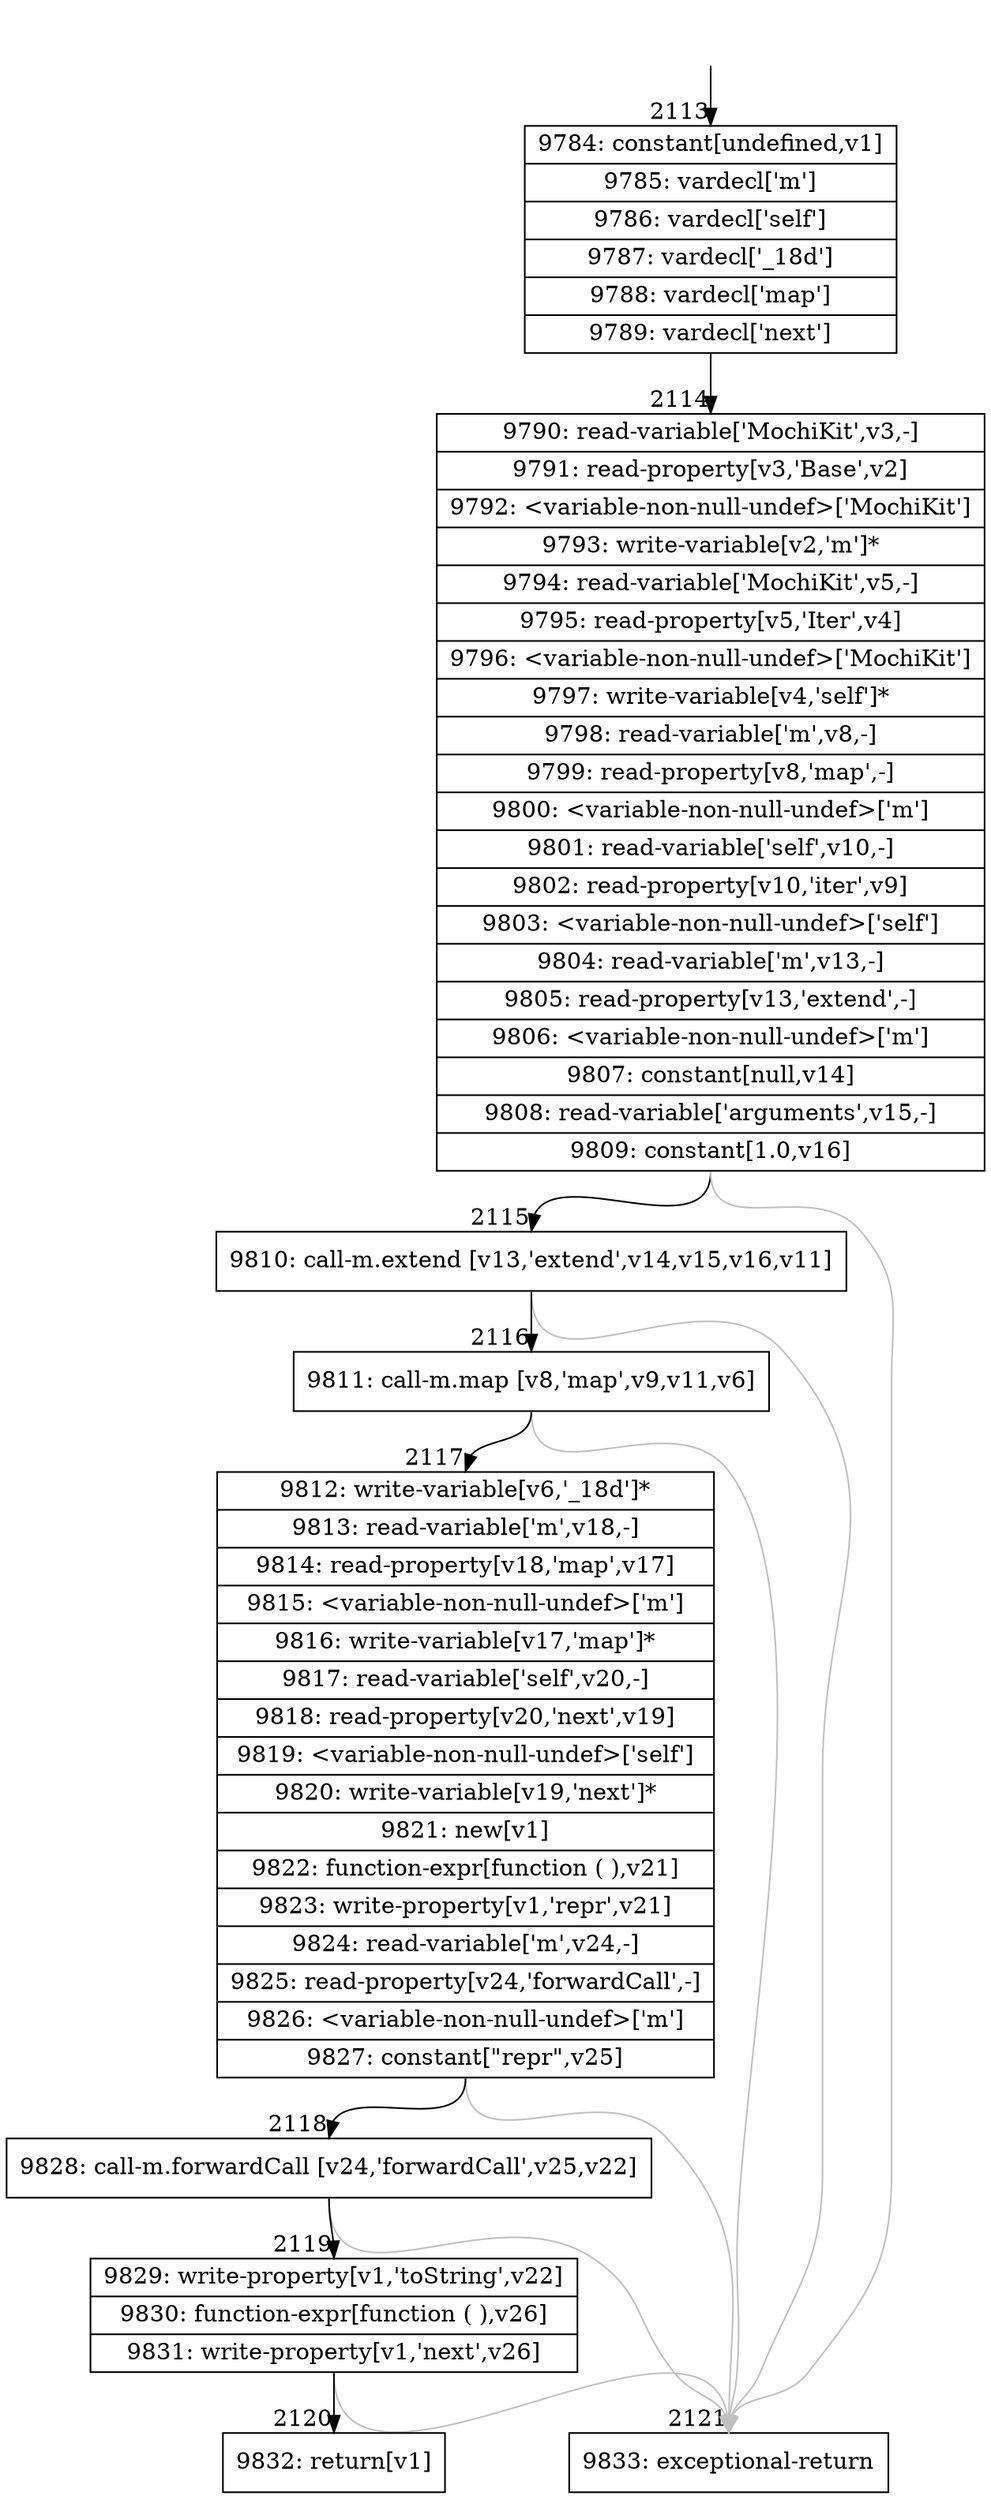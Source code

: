 digraph {
rankdir="TD"
BB_entry155[shape=none,label=""];
BB_entry155 -> BB2113 [tailport=s, headport=n, headlabel="    2113"]
BB2113 [shape=record label="{9784: constant[undefined,v1]|9785: vardecl['m']|9786: vardecl['self']|9787: vardecl['_18d']|9788: vardecl['map']|9789: vardecl['next']}" ] 
BB2113 -> BB2114 [tailport=s, headport=n, headlabel="      2114"]
BB2114 [shape=record label="{9790: read-variable['MochiKit',v3,-]|9791: read-property[v3,'Base',v2]|9792: \<variable-non-null-undef\>['MochiKit']|9793: write-variable[v2,'m']*|9794: read-variable['MochiKit',v5,-]|9795: read-property[v5,'Iter',v4]|9796: \<variable-non-null-undef\>['MochiKit']|9797: write-variable[v4,'self']*|9798: read-variable['m',v8,-]|9799: read-property[v8,'map',-]|9800: \<variable-non-null-undef\>['m']|9801: read-variable['self',v10,-]|9802: read-property[v10,'iter',v9]|9803: \<variable-non-null-undef\>['self']|9804: read-variable['m',v13,-]|9805: read-property[v13,'extend',-]|9806: \<variable-non-null-undef\>['m']|9807: constant[null,v14]|9808: read-variable['arguments',v15,-]|9809: constant[1.0,v16]}" ] 
BB2114 -> BB2115 [tailport=s, headport=n, headlabel="      2115"]
BB2114 -> BB2121 [tailport=s, headport=n, color=gray, headlabel="      2121"]
BB2115 [shape=record label="{9810: call-m.extend [v13,'extend',v14,v15,v16,v11]}" ] 
BB2115 -> BB2116 [tailport=s, headport=n, headlabel="      2116"]
BB2115 -> BB2121 [tailport=s, headport=n, color=gray]
BB2116 [shape=record label="{9811: call-m.map [v8,'map',v9,v11,v6]}" ] 
BB2116 -> BB2117 [tailport=s, headport=n, headlabel="      2117"]
BB2116 -> BB2121 [tailport=s, headport=n, color=gray]
BB2117 [shape=record label="{9812: write-variable[v6,'_18d']*|9813: read-variable['m',v18,-]|9814: read-property[v18,'map',v17]|9815: \<variable-non-null-undef\>['m']|9816: write-variable[v17,'map']*|9817: read-variable['self',v20,-]|9818: read-property[v20,'next',v19]|9819: \<variable-non-null-undef\>['self']|9820: write-variable[v19,'next']*|9821: new[v1]|9822: function-expr[function ( ),v21]|9823: write-property[v1,'repr',v21]|9824: read-variable['m',v24,-]|9825: read-property[v24,'forwardCall',-]|9826: \<variable-non-null-undef\>['m']|9827: constant[\"repr\",v25]}" ] 
BB2117 -> BB2118 [tailport=s, headport=n, headlabel="      2118"]
BB2117 -> BB2121 [tailport=s, headport=n, color=gray]
BB2118 [shape=record label="{9828: call-m.forwardCall [v24,'forwardCall',v25,v22]}" ] 
BB2118 -> BB2119 [tailport=s, headport=n, headlabel="      2119"]
BB2118 -> BB2121 [tailport=s, headport=n, color=gray]
BB2119 [shape=record label="{9829: write-property[v1,'toString',v22]|9830: function-expr[function ( ),v26]|9831: write-property[v1,'next',v26]}" ] 
BB2119 -> BB2120 [tailport=s, headport=n, headlabel="      2120"]
BB2119 -> BB2121 [tailport=s, headport=n, color=gray]
BB2120 [shape=record label="{9832: return[v1]}" ] 
BB2121 [shape=record label="{9833: exceptional-return}" ] 
//#$~ 1275
}
